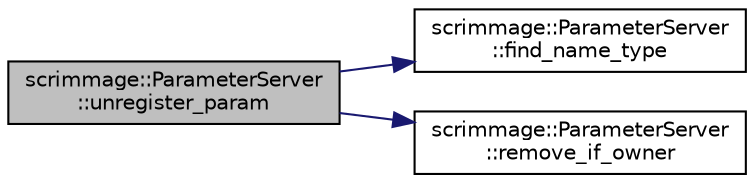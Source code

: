 digraph "scrimmage::ParameterServer::unregister_param"
{
 // LATEX_PDF_SIZE
  edge [fontname="Helvetica",fontsize="10",labelfontname="Helvetica",labelfontsize="10"];
  node [fontname="Helvetica",fontsize="10",shape=record];
  rankdir="LR";
  Node1 [label="scrimmage::ParameterServer\l::unregister_param",height=0.2,width=0.4,color="black", fillcolor="grey75", style="filled", fontcolor="black",tooltip=" "];
  Node1 -> Node2 [color="midnightblue",fontsize="10",style="solid",fontname="Helvetica"];
  Node2 [label="scrimmage::ParameterServer\l::find_name_type",height=0.2,width=0.4,color="black", fillcolor="white", style="filled",URL="$classscrimmage_1_1ParameterServer.html#a081abee198fdf41ddb1bd52f068e2bf0",tooltip=" "];
  Node1 -> Node3 [color="midnightblue",fontsize="10",style="solid",fontname="Helvetica"];
  Node3 [label="scrimmage::ParameterServer\l::remove_if_owner",height=0.2,width=0.4,color="black", fillcolor="white", style="filled",URL="$classscrimmage_1_1ParameterServer.html#adf7173c05200676c7acbd4e3a72a2b05",tooltip=" "];
}
